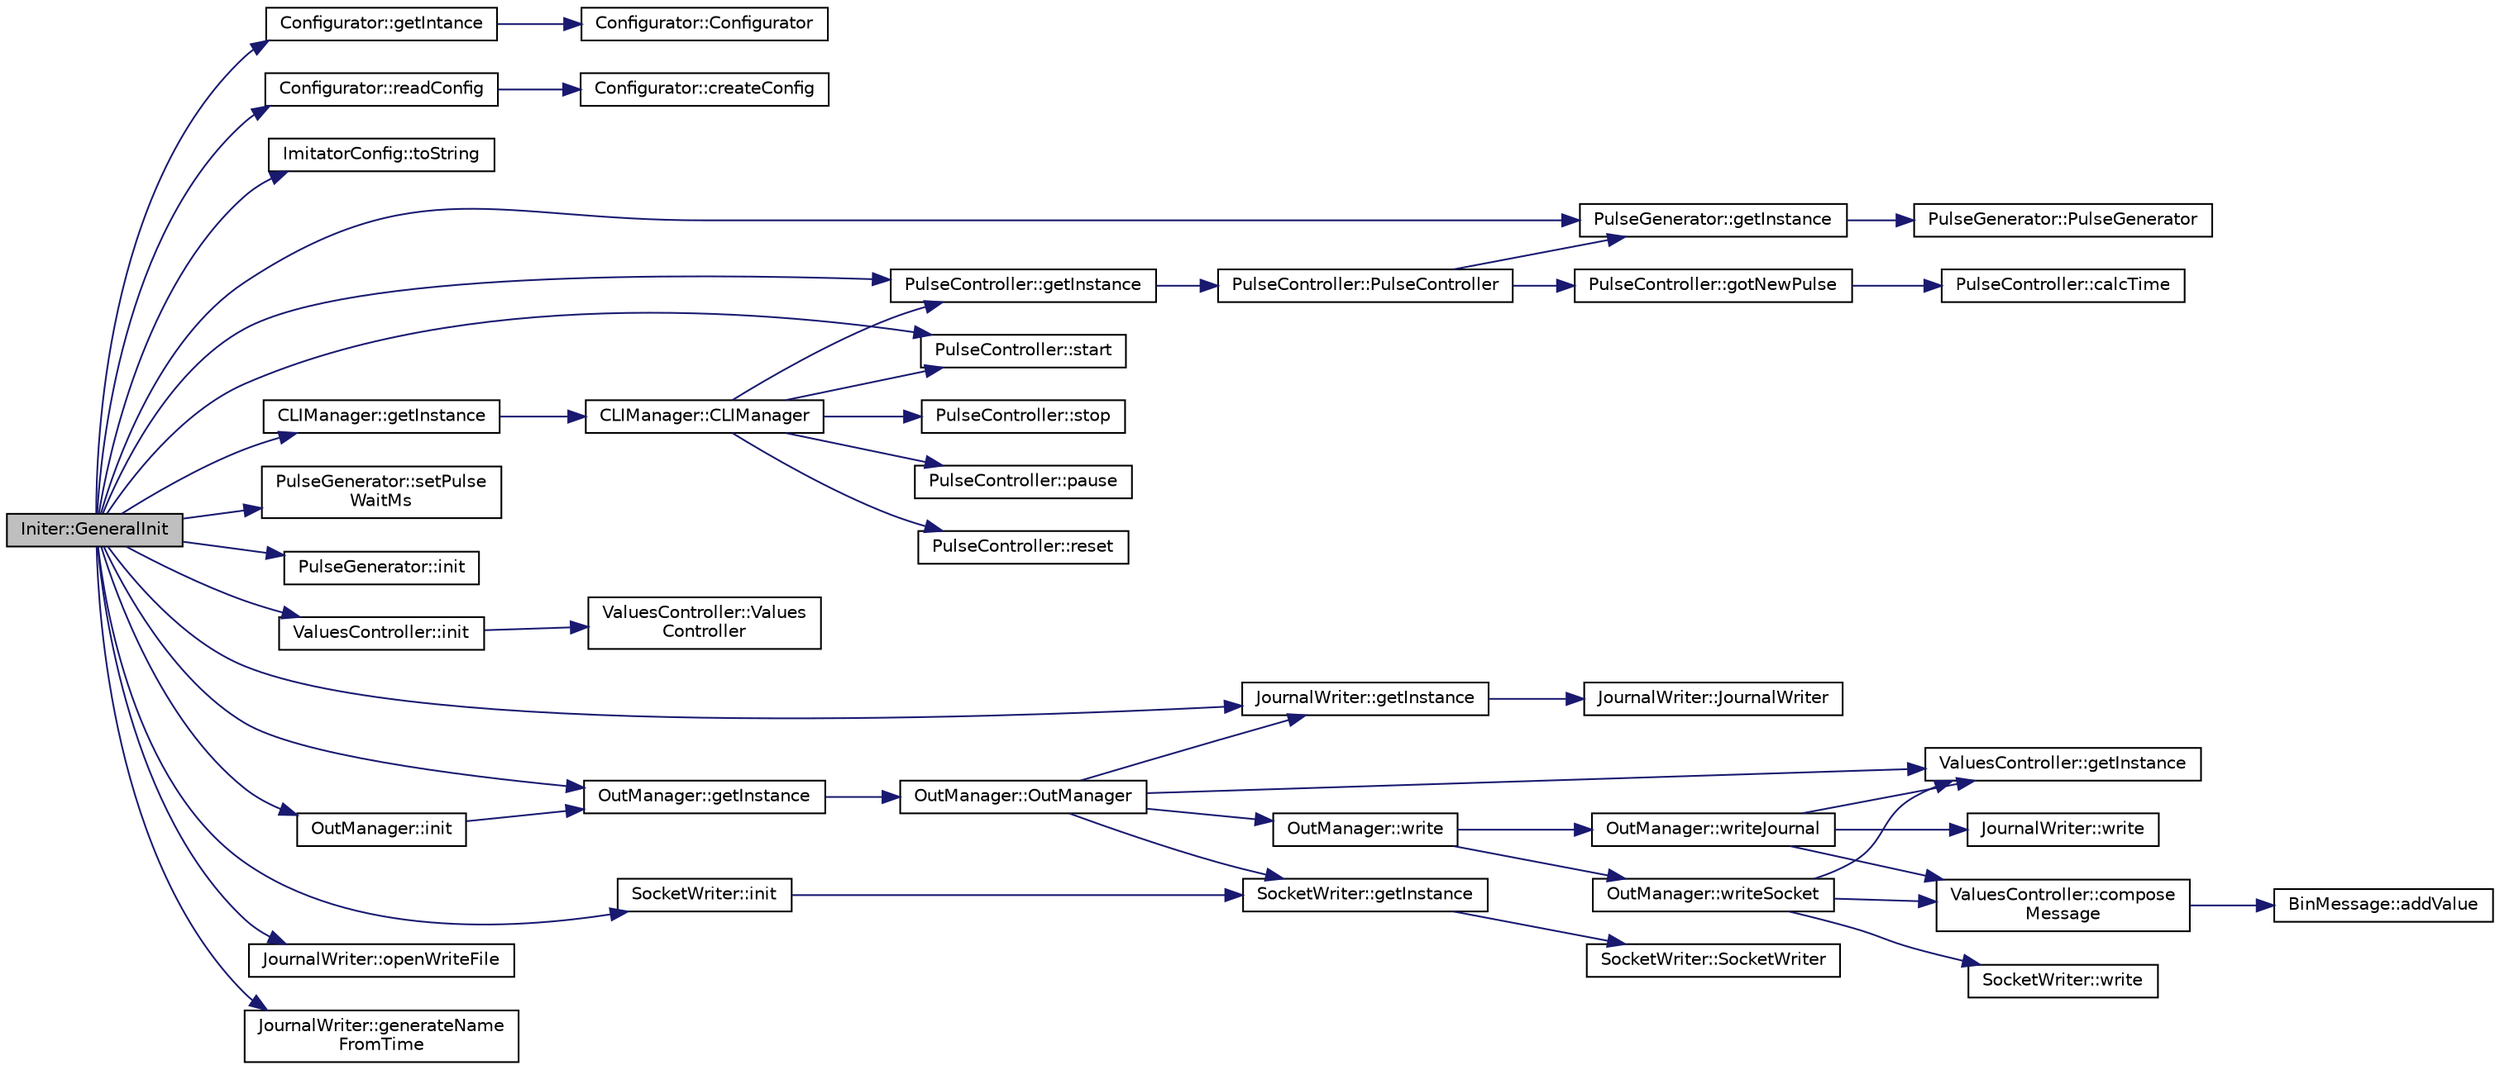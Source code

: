 digraph "Initer::GeneralInit"
{
  edge [fontname="Helvetica",fontsize="10",labelfontname="Helvetica",labelfontsize="10"];
  node [fontname="Helvetica",fontsize="10",shape=record];
  rankdir="LR";
  Node2 [label="Initer::GeneralInit",height=0.2,width=0.4,color="black", fillcolor="grey75", style="filled", fontcolor="black"];
  Node2 -> Node3 [color="midnightblue",fontsize="10",style="solid",fontname="Helvetica"];
  Node3 [label="Configurator::getIntance",height=0.2,width=0.4,color="black", fillcolor="white", style="filled",URL="$class_configurator.html#a7138afa6d06c32b2e43495d108741c9f"];
  Node3 -> Node4 [color="midnightblue",fontsize="10",style="solid",fontname="Helvetica"];
  Node4 [label="Configurator::Configurator",height=0.2,width=0.4,color="black", fillcolor="white", style="filled",URL="$class_configurator.html#ac0dcebf9bc248dd7473ee442a6822ca3"];
  Node2 -> Node5 [color="midnightblue",fontsize="10",style="solid",fontname="Helvetica"];
  Node5 [label="Configurator::readConfig",height=0.2,width=0.4,color="black", fillcolor="white", style="filled",URL="$class_configurator.html#a400f7c5c3362fcab86051b014e894544"];
  Node5 -> Node6 [color="midnightblue",fontsize="10",style="solid",fontname="Helvetica"];
  Node6 [label="Configurator::createConfig",height=0.2,width=0.4,color="black", fillcolor="white", style="filled",URL="$class_configurator.html#a6afc1da57117b7b9bad4dfefe98e8d63"];
  Node2 -> Node7 [color="midnightblue",fontsize="10",style="solid",fontname="Helvetica"];
  Node7 [label="ImitatorConfig::toString",height=0.2,width=0.4,color="black", fillcolor="white", style="filled",URL="$class_imitator_config.html#a9a7e924e7d7706b156c2c4d94c4c87d6"];
  Node2 -> Node8 [color="midnightblue",fontsize="10",style="solid",fontname="Helvetica"];
  Node8 [label="PulseGenerator::getInstance",height=0.2,width=0.4,color="black", fillcolor="white", style="filled",URL="$class_pulse_generator.html#ace9e6e44b3fcd3103b65805d44261ced"];
  Node8 -> Node9 [color="midnightblue",fontsize="10",style="solid",fontname="Helvetica"];
  Node9 [label="PulseGenerator::PulseGenerator",height=0.2,width=0.4,color="black", fillcolor="white", style="filled",URL="$class_pulse_generator.html#aff7b38fa92c5f1181cbeca42c62c7b21"];
  Node2 -> Node10 [color="midnightblue",fontsize="10",style="solid",fontname="Helvetica"];
  Node10 [label="PulseGenerator::setPulse\lWaitMs",height=0.2,width=0.4,color="black", fillcolor="white", style="filled",URL="$class_pulse_generator.html#a1ab5f10bb78d277d4e04a120f13908b6"];
  Node2 -> Node11 [color="midnightblue",fontsize="10",style="solid",fontname="Helvetica"];
  Node11 [label="PulseGenerator::init",height=0.2,width=0.4,color="black", fillcolor="white", style="filled",URL="$class_pulse_generator.html#a02a345a74696d6e1951ddff50c9208dc"];
  Node2 -> Node12 [color="midnightblue",fontsize="10",style="solid",fontname="Helvetica"];
  Node12 [label="PulseController::getInstance",height=0.2,width=0.4,color="black", fillcolor="white", style="filled",URL="$class_pulse_controller.html#ac7e6d3cb62727c89da948551d4cdce01"];
  Node12 -> Node13 [color="midnightblue",fontsize="10",style="solid",fontname="Helvetica"];
  Node13 [label="PulseController::PulseController",height=0.2,width=0.4,color="black", fillcolor="white", style="filled",URL="$class_pulse_controller.html#aa17fed7626e6483413beff386f0e532a"];
  Node13 -> Node8 [color="midnightblue",fontsize="10",style="solid",fontname="Helvetica"];
  Node13 -> Node14 [color="midnightblue",fontsize="10",style="solid",fontname="Helvetica"];
  Node14 [label="PulseController::gotNewPulse",height=0.2,width=0.4,color="black", fillcolor="white", style="filled",URL="$class_pulse_controller.html#ada3a07fc7a533e76d0d91e2e8c31e75e"];
  Node14 -> Node15 [color="midnightblue",fontsize="10",style="solid",fontname="Helvetica"];
  Node15 [label="PulseController::calcTime",height=0.2,width=0.4,color="black", fillcolor="white", style="filled",URL="$class_pulse_controller.html#aad89e956185b04ed12bd02056e4df743"];
  Node2 -> Node16 [color="midnightblue",fontsize="10",style="solid",fontname="Helvetica"];
  Node16 [label="PulseController::start",height=0.2,width=0.4,color="black", fillcolor="white", style="filled",URL="$class_pulse_controller.html#a278aefbf7233ae529304a012c4690827"];
  Node2 -> Node17 [color="midnightblue",fontsize="10",style="solid",fontname="Helvetica"];
  Node17 [label="ValuesController::init",height=0.2,width=0.4,color="black", fillcolor="white", style="filled",URL="$class_values_controller.html#ae0d02102d635c83549ada9d9ed21d728"];
  Node17 -> Node18 [color="midnightblue",fontsize="10",style="solid",fontname="Helvetica"];
  Node18 [label="ValuesController::Values\lController",height=0.2,width=0.4,color="black", fillcolor="white", style="filled",URL="$class_values_controller.html#a79c5f5459d0fa9c0ae201f7af9a21f89"];
  Node2 -> Node19 [color="midnightblue",fontsize="10",style="solid",fontname="Helvetica"];
  Node19 [label="JournalWriter::getInstance",height=0.2,width=0.4,color="black", fillcolor="white", style="filled",URL="$class_journal_writer.html#adc9e15e0d3114eba2658afc48c4c44a4"];
  Node19 -> Node20 [color="midnightblue",fontsize="10",style="solid",fontname="Helvetica"];
  Node20 [label="JournalWriter::JournalWriter",height=0.2,width=0.4,color="black", fillcolor="white", style="filled",URL="$class_journal_writer.html#ae35ea91e1a2e0b87fdb45826bfde47b6"];
  Node2 -> Node21 [color="midnightblue",fontsize="10",style="solid",fontname="Helvetica"];
  Node21 [label="JournalWriter::openWriteFile",height=0.2,width=0.4,color="black", fillcolor="white", style="filled",URL="$class_journal_writer.html#af4ffa24f865f9aaa383a3d361b24cc79"];
  Node2 -> Node22 [color="midnightblue",fontsize="10",style="solid",fontname="Helvetica"];
  Node22 [label="JournalWriter::generateName\lFromTime",height=0.2,width=0.4,color="black", fillcolor="white", style="filled",URL="$class_journal_writer.html#a1762840b51e6631c7a6be80631e16e0e"];
  Node2 -> Node23 [color="midnightblue",fontsize="10",style="solid",fontname="Helvetica"];
  Node23 [label="SocketWriter::init",height=0.2,width=0.4,color="black", fillcolor="white", style="filled",URL="$class_socket_writer.html#a5d43a4e3d17abbaff37887a174ef6c00"];
  Node23 -> Node24 [color="midnightblue",fontsize="10",style="solid",fontname="Helvetica"];
  Node24 [label="SocketWriter::getInstance",height=0.2,width=0.4,color="black", fillcolor="white", style="filled",URL="$class_socket_writer.html#a071c5c35fb17e082429eb9ebb1fcf5c9"];
  Node24 -> Node25 [color="midnightblue",fontsize="10",style="solid",fontname="Helvetica"];
  Node25 [label="SocketWriter::SocketWriter",height=0.2,width=0.4,color="black", fillcolor="white", style="filled",URL="$class_socket_writer.html#a465ef4c5ff900319f058d82f2305d85e"];
  Node2 -> Node26 [color="midnightblue",fontsize="10",style="solid",fontname="Helvetica"];
  Node26 [label="OutManager::getInstance",height=0.2,width=0.4,color="black", fillcolor="white", style="filled",URL="$class_out_manager.html#a25e2f6c90af51feae79e8233d9e746cd"];
  Node26 -> Node27 [color="midnightblue",fontsize="10",style="solid",fontname="Helvetica"];
  Node27 [label="OutManager::OutManager",height=0.2,width=0.4,color="black", fillcolor="white", style="filled",URL="$class_out_manager.html#ab33060397abec259ec6579469aef1c8e"];
  Node27 -> Node19 [color="midnightblue",fontsize="10",style="solid",fontname="Helvetica"];
  Node27 -> Node24 [color="midnightblue",fontsize="10",style="solid",fontname="Helvetica"];
  Node27 -> Node28 [color="midnightblue",fontsize="10",style="solid",fontname="Helvetica"];
  Node28 [label="ValuesController::getInstance",height=0.2,width=0.4,color="black", fillcolor="white", style="filled",URL="$class_values_controller.html#a2b7b09d37db8c1cf82d35024254b5628"];
  Node27 -> Node29 [color="midnightblue",fontsize="10",style="solid",fontname="Helvetica"];
  Node29 [label="OutManager::write",height=0.2,width=0.4,color="black", fillcolor="white", style="filled",URL="$class_out_manager.html#a04f085f9812ba6d105a8d13344f1ba8f"];
  Node29 -> Node30 [color="midnightblue",fontsize="10",style="solid",fontname="Helvetica"];
  Node30 [label="OutManager::writeJournal",height=0.2,width=0.4,color="black", fillcolor="white", style="filled",URL="$class_out_manager.html#a72350f29d5beb0ddcbf14071b4d609a8"];
  Node30 -> Node28 [color="midnightblue",fontsize="10",style="solid",fontname="Helvetica"];
  Node30 -> Node31 [color="midnightblue",fontsize="10",style="solid",fontname="Helvetica"];
  Node31 [label="ValuesController::compose\lMessage",height=0.2,width=0.4,color="black", fillcolor="white", style="filled",URL="$class_values_controller.html#a3ff8d09321924df6d04310463d0660c6"];
  Node31 -> Node32 [color="midnightblue",fontsize="10",style="solid",fontname="Helvetica"];
  Node32 [label="BinMessage::addValue",height=0.2,width=0.4,color="black", fillcolor="white", style="filled",URL="$class_bin_message.html#a47cc1e9c538f05361522883989ec3d96"];
  Node30 -> Node33 [color="midnightblue",fontsize="10",style="solid",fontname="Helvetica"];
  Node33 [label="JournalWriter::write",height=0.2,width=0.4,color="black", fillcolor="white", style="filled",URL="$class_journal_writer.html#a635b3ca7a9ecc19b1827fa0e98bc09f6"];
  Node29 -> Node34 [color="midnightblue",fontsize="10",style="solid",fontname="Helvetica"];
  Node34 [label="OutManager::writeSocket",height=0.2,width=0.4,color="black", fillcolor="white", style="filled",URL="$class_out_manager.html#a754a7835198dacb9a0dffcc772cdd454"];
  Node34 -> Node28 [color="midnightblue",fontsize="10",style="solid",fontname="Helvetica"];
  Node34 -> Node31 [color="midnightblue",fontsize="10",style="solid",fontname="Helvetica"];
  Node34 -> Node35 [color="midnightblue",fontsize="10",style="solid",fontname="Helvetica"];
  Node35 [label="SocketWriter::write",height=0.2,width=0.4,color="black", fillcolor="white", style="filled",URL="$class_socket_writer.html#a64eb590cc3343ca1072ca2896ec9a7ce"];
  Node2 -> Node36 [color="midnightblue",fontsize="10",style="solid",fontname="Helvetica"];
  Node36 [label="OutManager::init",height=0.2,width=0.4,color="black", fillcolor="white", style="filled",URL="$class_out_manager.html#ab7c61a46bbb2cf29731a408ab5eb2b83"];
  Node36 -> Node26 [color="midnightblue",fontsize="10",style="solid",fontname="Helvetica"];
  Node2 -> Node37 [color="midnightblue",fontsize="10",style="solid",fontname="Helvetica"];
  Node37 [label="CLIManager::getInstance",height=0.2,width=0.4,color="black", fillcolor="white", style="filled",URL="$class_c_l_i_manager.html#a30fd449e0fea9cf14f56bf1ae17934ce"];
  Node37 -> Node38 [color="midnightblue",fontsize="10",style="solid",fontname="Helvetica"];
  Node38 [label="CLIManager::CLIManager",height=0.2,width=0.4,color="black", fillcolor="white", style="filled",URL="$class_c_l_i_manager.html#aa6a57394f40679877ef36f4e8fbcd2bf"];
  Node38 -> Node12 [color="midnightblue",fontsize="10",style="solid",fontname="Helvetica"];
  Node38 -> Node16 [color="midnightblue",fontsize="10",style="solid",fontname="Helvetica"];
  Node38 -> Node39 [color="midnightblue",fontsize="10",style="solid",fontname="Helvetica"];
  Node39 [label="PulseController::stop",height=0.2,width=0.4,color="black", fillcolor="white", style="filled",URL="$class_pulse_controller.html#abc95e9340203f77f78818f389bd99d3a"];
  Node38 -> Node40 [color="midnightblue",fontsize="10",style="solid",fontname="Helvetica"];
  Node40 [label="PulseController::pause",height=0.2,width=0.4,color="black", fillcolor="white", style="filled",URL="$class_pulse_controller.html#a310f792764a804b50a910eeb4e53a374"];
  Node38 -> Node41 [color="midnightblue",fontsize="10",style="solid",fontname="Helvetica"];
  Node41 [label="PulseController::reset",height=0.2,width=0.4,color="black", fillcolor="white", style="filled",URL="$class_pulse_controller.html#a0112f4a30c50e9254e8e264f5b1ba865"];
}
